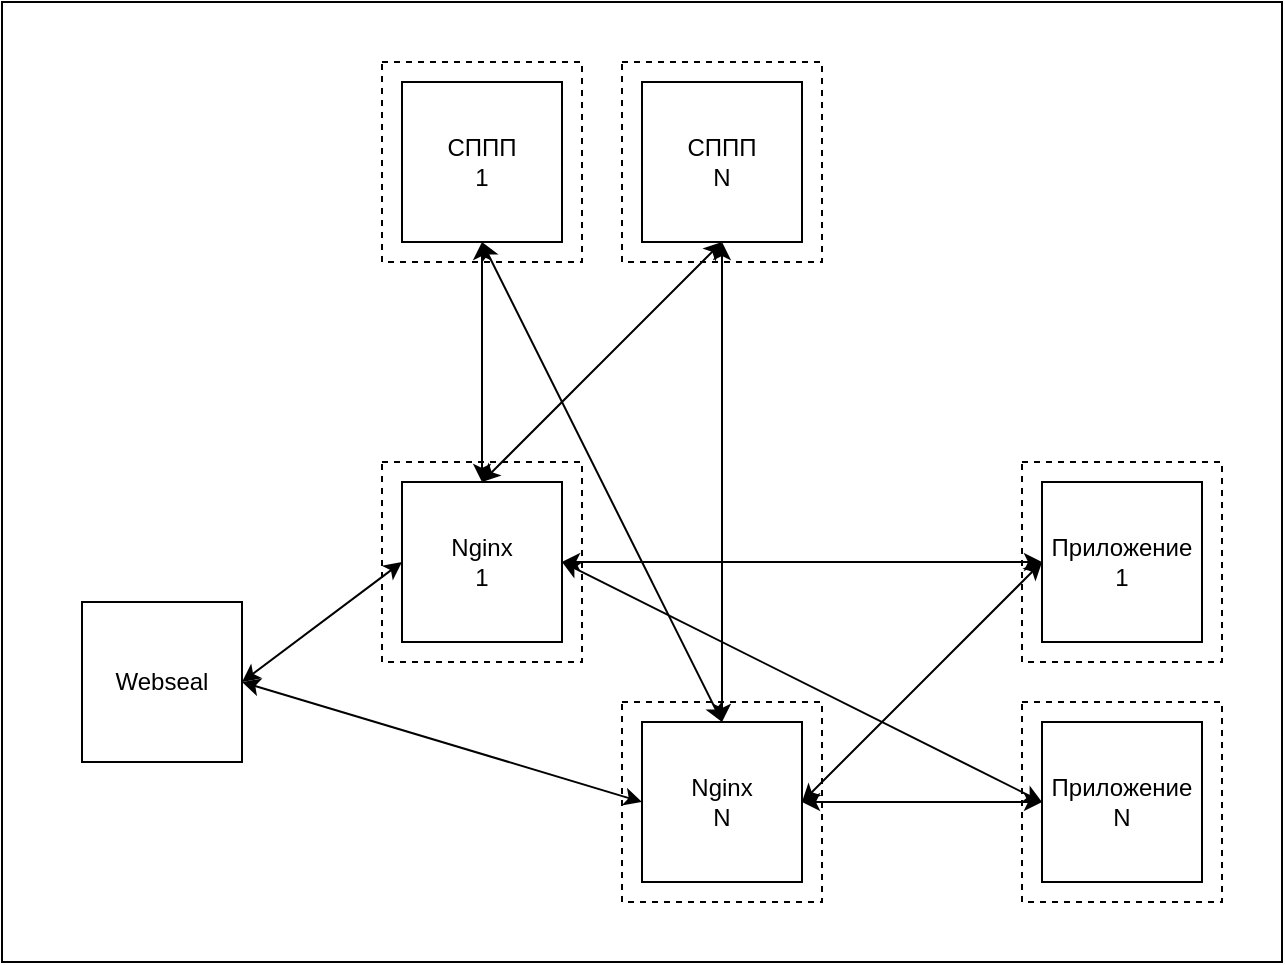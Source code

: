 <mxfile version="13.0.2" type="device"><diagram name="Page-1" id="929967ad-93f9-6ef4-fab6-5d389245f69c"><mxGraphModel dx="632" dy="685" grid="1" gridSize="10" guides="1" tooltips="1" connect="1" arrows="1" fold="1" page="1" pageScale="1.5" pageWidth="1169" pageHeight="826" background="none" math="0" shadow="0"><root><mxCell id="0" style=";html=1;"/><mxCell id="1" style=";html=1;" parent="0"/><mxCell id="PneqRM25gQfIVDr9euUK-34" value="" style="whiteSpace=wrap;html=1;" parent="1" vertex="1"><mxGeometry x="40" y="80" width="640" height="480" as="geometry"/></mxCell><mxCell id="PneqRM25gQfIVDr9euUK-52" value="" style="rounded=0;whiteSpace=wrap;html=1;fillColor=none;dashed=1;" parent="1" vertex="1"><mxGeometry x="230" y="110" width="100" height="100" as="geometry"/></mxCell><mxCell id="PneqRM25gQfIVDr9euUK-2" value="СППП&lt;br&gt;1" style="rounded=0;whiteSpace=wrap;html=1;" parent="1" vertex="1"><mxGeometry x="240" y="120" width="80" height="80" as="geometry"/></mxCell><mxCell id="PneqRM25gQfIVDr9euUK-4" value="Webseal" style="rounded=0;whiteSpace=wrap;html=1;" parent="1" vertex="1"><mxGeometry x="80" y="380" width="80" height="80" as="geometry"/></mxCell><mxCell id="PneqRM25gQfIVDr9euUK-5" value="Приложение 1" style="rounded=0;whiteSpace=wrap;html=1;" parent="1" vertex="1"><mxGeometry x="560" y="320" width="80" height="80" as="geometry"/></mxCell><mxCell id="PneqRM25gQfIVDr9euUK-6" value="Nginx&lt;br&gt;1" style="rounded=0;whiteSpace=wrap;html=1;" parent="1" vertex="1"><mxGeometry x="240" y="320" width="80" height="80" as="geometry"/></mxCell><mxCell id="PneqRM25gQfIVDr9euUK-36" value="СППП&lt;br&gt;N" style="rounded=0;whiteSpace=wrap;html=1;" parent="1" vertex="1"><mxGeometry x="360" y="120" width="80" height="80" as="geometry"/></mxCell><mxCell id="PneqRM25gQfIVDr9euUK-38" value="Nginx&lt;br&gt;N" style="rounded=0;whiteSpace=wrap;html=1;" parent="1" vertex="1"><mxGeometry x="360" y="440" width="80" height="80" as="geometry"/></mxCell><mxCell id="PneqRM25gQfIVDr9euUK-40" value="" style="endArrow=classic;startArrow=classic;html=1;exitX=1;exitY=0.5;exitDx=0;exitDy=0;entryX=0;entryY=0.5;entryDx=0;entryDy=0;" parent="1" source="PneqRM25gQfIVDr9euUK-4" target="PneqRM25gQfIVDr9euUK-6" edge="1"><mxGeometry width="50" height="50" relative="1" as="geometry"><mxPoint x="330" y="380" as="sourcePoint"/><mxPoint x="380" y="330" as="targetPoint"/></mxGeometry></mxCell><mxCell id="PneqRM25gQfIVDr9euUK-41" value="" style="endArrow=classic;startArrow=classic;html=1;exitX=1;exitY=0.5;exitDx=0;exitDy=0;entryX=0;entryY=0.5;entryDx=0;entryDy=0;" parent="1" source="PneqRM25gQfIVDr9euUK-4" target="PneqRM25gQfIVDr9euUK-38" edge="1"><mxGeometry width="50" height="50" relative="1" as="geometry"><mxPoint x="170" y="280" as="sourcePoint"/><mxPoint x="250" y="250" as="targetPoint"/></mxGeometry></mxCell><mxCell id="PneqRM25gQfIVDr9euUK-42" value="Приложение N" style="rounded=0;whiteSpace=wrap;html=1;" parent="1" vertex="1"><mxGeometry x="560" y="440" width="80" height="80" as="geometry"/></mxCell><mxCell id="PneqRM25gQfIVDr9euUK-43" value="" style="endArrow=classic;startArrow=classic;html=1;entryX=0.5;entryY=1;entryDx=0;entryDy=0;exitX=0.5;exitY=0;exitDx=0;exitDy=0;" parent="1" source="PneqRM25gQfIVDr9euUK-38" target="PneqRM25gQfIVDr9euUK-2" edge="1"><mxGeometry width="50" height="50" relative="1" as="geometry"><mxPoint x="330" y="380" as="sourcePoint"/><mxPoint x="380" y="330" as="targetPoint"/></mxGeometry></mxCell><mxCell id="PneqRM25gQfIVDr9euUK-44" value="" style="endArrow=classic;startArrow=classic;html=1;entryX=0.5;entryY=1;entryDx=0;entryDy=0;exitX=0.5;exitY=0;exitDx=0;exitDy=0;" parent="1" source="PneqRM25gQfIVDr9euUK-38" target="PneqRM25gQfIVDr9euUK-36" edge="1"><mxGeometry width="50" height="50" relative="1" as="geometry"><mxPoint x="410" y="330" as="sourcePoint"/><mxPoint x="370" y="170" as="targetPoint"/></mxGeometry></mxCell><mxCell id="PneqRM25gQfIVDr9euUK-45" value="" style="endArrow=classic;startArrow=classic;html=1;entryX=0;entryY=0.5;entryDx=0;entryDy=0;exitX=1;exitY=0.5;exitDx=0;exitDy=0;" parent="1" source="PneqRM25gQfIVDr9euUK-38" target="PneqRM25gQfIVDr9euUK-5" edge="1"><mxGeometry width="50" height="50" relative="1" as="geometry"><mxPoint x="420" y="340" as="sourcePoint"/><mxPoint x="380" y="180" as="targetPoint"/></mxGeometry></mxCell><mxCell id="PneqRM25gQfIVDr9euUK-46" value="" style="endArrow=classic;startArrow=classic;html=1;entryX=0;entryY=0.5;entryDx=0;entryDy=0;exitX=1;exitY=0.5;exitDx=0;exitDy=0;" parent="1" source="PneqRM25gQfIVDr9euUK-38" target="PneqRM25gQfIVDr9euUK-42" edge="1"><mxGeometry width="50" height="50" relative="1" as="geometry"><mxPoint x="430" y="350" as="sourcePoint"/><mxPoint x="390" y="190" as="targetPoint"/></mxGeometry></mxCell><mxCell id="PneqRM25gQfIVDr9euUK-47" value="" style="endArrow=classic;startArrow=classic;html=1;entryX=0.5;entryY=1;entryDx=0;entryDy=0;exitX=0.5;exitY=0;exitDx=0;exitDy=0;" parent="1" source="PneqRM25gQfIVDr9euUK-6" target="PneqRM25gQfIVDr9euUK-2" edge="1"><mxGeometry width="50" height="50" relative="1" as="geometry"><mxPoint x="440" y="360" as="sourcePoint"/><mxPoint x="400" y="200" as="targetPoint"/></mxGeometry></mxCell><mxCell id="PneqRM25gQfIVDr9euUK-48" value="" style="endArrow=classic;startArrow=classic;html=1;entryX=0.5;entryY=1;entryDx=0;entryDy=0;exitX=0.5;exitY=0;exitDx=0;exitDy=0;" parent="1" source="PneqRM25gQfIVDr9euUK-6" target="PneqRM25gQfIVDr9euUK-36" edge="1"><mxGeometry width="50" height="50" relative="1" as="geometry"><mxPoint x="450" y="370" as="sourcePoint"/><mxPoint x="410" y="210" as="targetPoint"/></mxGeometry></mxCell><mxCell id="PneqRM25gQfIVDr9euUK-49" value="" style="endArrow=classic;startArrow=classic;html=1;entryX=1;entryY=0.5;entryDx=0;entryDy=0;exitX=0;exitY=0.5;exitDx=0;exitDy=0;" parent="1" source="PneqRM25gQfIVDr9euUK-5" target="PneqRM25gQfIVDr9euUK-6" edge="1"><mxGeometry width="50" height="50" relative="1" as="geometry"><mxPoint x="460" y="380" as="sourcePoint"/><mxPoint x="420" y="220" as="targetPoint"/></mxGeometry></mxCell><mxCell id="PneqRM25gQfIVDr9euUK-50" value="" style="endArrow=classic;startArrow=classic;html=1;entryX=1;entryY=0.5;entryDx=0;entryDy=0;exitX=0;exitY=0.5;exitDx=0;exitDy=0;" parent="1" source="PneqRM25gQfIVDr9euUK-42" target="PneqRM25gQfIVDr9euUK-6" edge="1"><mxGeometry width="50" height="50" relative="1" as="geometry"><mxPoint x="470" y="390" as="sourcePoint"/><mxPoint x="430" y="230" as="targetPoint"/></mxGeometry></mxCell><mxCell id="PneqRM25gQfIVDr9euUK-53" value="" style="rounded=0;whiteSpace=wrap;html=1;fillColor=none;dashed=1;" parent="1" vertex="1"><mxGeometry x="350" y="110" width="100" height="100" as="geometry"/></mxCell><mxCell id="PneqRM25gQfIVDr9euUK-54" value="" style="rounded=0;whiteSpace=wrap;html=1;fillColor=none;dashed=1;" parent="1" vertex="1"><mxGeometry x="230" y="310" width="100" height="100" as="geometry"/></mxCell><mxCell id="PneqRM25gQfIVDr9euUK-55" value="" style="rounded=0;whiteSpace=wrap;html=1;fillColor=none;dashed=1;" parent="1" vertex="1"><mxGeometry x="550" y="430" width="100" height="100" as="geometry"/></mxCell><mxCell id="PneqRM25gQfIVDr9euUK-56" value="" style="rounded=0;whiteSpace=wrap;html=1;fillColor=none;dashed=1;" parent="1" vertex="1"><mxGeometry x="550" y="310" width="100" height="100" as="geometry"/></mxCell><mxCell id="PneqRM25gQfIVDr9euUK-57" value="" style="rounded=0;whiteSpace=wrap;html=1;fillColor=none;dashed=1;" parent="1" vertex="1"><mxGeometry x="350" y="430" width="100" height="100" as="geometry"/></mxCell></root></mxGraphModel></diagram></mxfile>